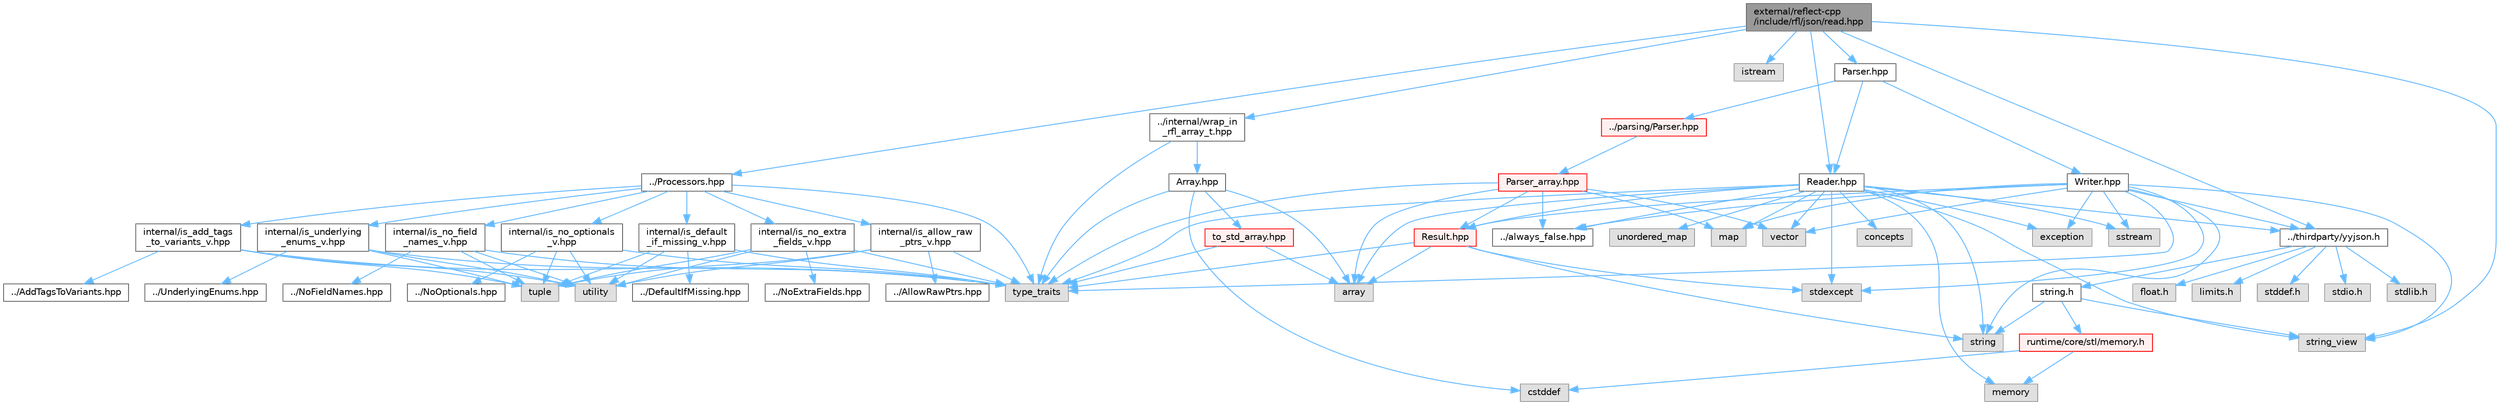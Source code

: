 digraph "external/reflect-cpp/include/rfl/json/read.hpp"
{
 // LATEX_PDF_SIZE
  bgcolor="transparent";
  edge [fontname=Helvetica,fontsize=10,labelfontname=Helvetica,labelfontsize=10];
  node [fontname=Helvetica,fontsize=10,shape=box,height=0.2,width=0.4];
  Node1 [id="Node000001",label="external/reflect-cpp\l/include/rfl/json/read.hpp",height=0.2,width=0.4,color="gray40", fillcolor="grey60", style="filled", fontcolor="black",tooltip=" "];
  Node1 -> Node2 [id="edge1_Node000001_Node000002",color="steelblue1",style="solid",tooltip=" "];
  Node2 [id="Node000002",label="../thirdparty/yyjson.h",height=0.2,width=0.4,color="grey40", fillcolor="white", style="filled",URL="$yyjson_8h.html",tooltip=" "];
  Node2 -> Node3 [id="edge2_Node000002_Node000003",color="steelblue1",style="solid",tooltip=" "];
  Node3 [id="Node000003",label="float.h",height=0.2,width=0.4,color="grey60", fillcolor="#E0E0E0", style="filled",tooltip=" "];
  Node2 -> Node4 [id="edge3_Node000002_Node000004",color="steelblue1",style="solid",tooltip=" "];
  Node4 [id="Node000004",label="limits.h",height=0.2,width=0.4,color="grey60", fillcolor="#E0E0E0", style="filled",tooltip=" "];
  Node2 -> Node5 [id="edge4_Node000002_Node000005",color="steelblue1",style="solid",tooltip=" "];
  Node5 [id="Node000005",label="stddef.h",height=0.2,width=0.4,color="grey60", fillcolor="#E0E0E0", style="filled",tooltip=" "];
  Node2 -> Node6 [id="edge5_Node000002_Node000006",color="steelblue1",style="solid",tooltip=" "];
  Node6 [id="Node000006",label="stdio.h",height=0.2,width=0.4,color="grey60", fillcolor="#E0E0E0", style="filled",tooltip=" "];
  Node2 -> Node7 [id="edge6_Node000002_Node000007",color="steelblue1",style="solid",tooltip=" "];
  Node7 [id="Node000007",label="stdlib.h",height=0.2,width=0.4,color="grey60", fillcolor="#E0E0E0", style="filled",tooltip=" "];
  Node2 -> Node8 [id="edge7_Node000002_Node000008",color="steelblue1",style="solid",tooltip=" "];
  Node8 [id="Node000008",label="string.h",height=0.2,width=0.4,color="grey40", fillcolor="white", style="filled",URL="$string_8h.html",tooltip=" "];
  Node8 -> Node9 [id="edge8_Node000008_Node000009",color="steelblue1",style="solid",tooltip=" "];
  Node9 [id="Node000009",label="string",height=0.2,width=0.4,color="grey60", fillcolor="#E0E0E0", style="filled",tooltip=" "];
  Node8 -> Node10 [id="edge9_Node000008_Node000010",color="steelblue1",style="solid",tooltip=" "];
  Node10 [id="Node000010",label="string_view",height=0.2,width=0.4,color="grey60", fillcolor="#E0E0E0", style="filled",tooltip=" "];
  Node8 -> Node11 [id="edge10_Node000008_Node000011",color="steelblue1",style="solid",tooltip=" "];
  Node11 [id="Node000011",label="runtime/core/stl/memory.h",height=0.2,width=0.4,color="red", fillcolor="#FFF0F0", style="filled",URL="$runtime_2core_2stl_2memory_8h.html",tooltip=" "];
  Node11 -> Node12 [id="edge11_Node000011_Node000012",color="steelblue1",style="solid",tooltip=" "];
  Node12 [id="Node000012",label="cstddef",height=0.2,width=0.4,color="grey60", fillcolor="#E0E0E0", style="filled",tooltip=" "];
  Node11 -> Node15 [id="edge12_Node000011_Node000015",color="steelblue1",style="solid",tooltip=" "];
  Node15 [id="Node000015",label="memory",height=0.2,width=0.4,color="grey60", fillcolor="#E0E0E0", style="filled",tooltip=" "];
  Node1 -> Node153 [id="edge13_Node000001_Node000153",color="steelblue1",style="solid",tooltip=" "];
  Node153 [id="Node000153",label="istream",height=0.2,width=0.4,color="grey60", fillcolor="#E0E0E0", style="filled",tooltip=" "];
  Node1 -> Node10 [id="edge14_Node000001_Node000010",color="steelblue1",style="solid",tooltip=" "];
  Node1 -> Node154 [id="edge15_Node000001_Node000154",color="steelblue1",style="solid",tooltip=" "];
  Node154 [id="Node000154",label="../Processors.hpp",height=0.2,width=0.4,color="grey40", fillcolor="white", style="filled",URL="$_processors_8hpp.html",tooltip=" "];
  Node154 -> Node64 [id="edge16_Node000154_Node000064",color="steelblue1",style="solid",tooltip=" "];
  Node64 [id="Node000064",label="type_traits",height=0.2,width=0.4,color="grey60", fillcolor="#E0E0E0", style="filled",tooltip=" "];
  Node154 -> Node155 [id="edge17_Node000154_Node000155",color="steelblue1",style="solid",tooltip=" "];
  Node155 [id="Node000155",label="internal/is_add_tags\l_to_variants_v.hpp",height=0.2,width=0.4,color="grey40", fillcolor="white", style="filled",URL="$is__add__tags__to__variants__v_8hpp.html",tooltip=" "];
  Node155 -> Node156 [id="edge18_Node000155_Node000156",color="steelblue1",style="solid",tooltip=" "];
  Node156 [id="Node000156",label="tuple",height=0.2,width=0.4,color="grey60", fillcolor="#E0E0E0", style="filled",tooltip=" "];
  Node155 -> Node64 [id="edge19_Node000155_Node000064",color="steelblue1",style="solid",tooltip=" "];
  Node155 -> Node60 [id="edge20_Node000155_Node000060",color="steelblue1",style="solid",tooltip=" "];
  Node60 [id="Node000060",label="utility",height=0.2,width=0.4,color="grey60", fillcolor="#E0E0E0", style="filled",tooltip=" "];
  Node155 -> Node157 [id="edge21_Node000155_Node000157",color="steelblue1",style="solid",tooltip=" "];
  Node157 [id="Node000157",label="../AddTagsToVariants.hpp",height=0.2,width=0.4,color="grey40", fillcolor="white", style="filled",URL="$_add_tags_to_variants_8hpp.html",tooltip=" "];
  Node154 -> Node158 [id="edge22_Node000154_Node000158",color="steelblue1",style="solid",tooltip=" "];
  Node158 [id="Node000158",label="internal/is_allow_raw\l_ptrs_v.hpp",height=0.2,width=0.4,color="grey40", fillcolor="white", style="filled",URL="$is__allow__raw__ptrs__v_8hpp.html",tooltip=" "];
  Node158 -> Node156 [id="edge23_Node000158_Node000156",color="steelblue1",style="solid",tooltip=" "];
  Node158 -> Node64 [id="edge24_Node000158_Node000064",color="steelblue1",style="solid",tooltip=" "];
  Node158 -> Node60 [id="edge25_Node000158_Node000060",color="steelblue1",style="solid",tooltip=" "];
  Node158 -> Node159 [id="edge26_Node000158_Node000159",color="steelblue1",style="solid",tooltip=" "];
  Node159 [id="Node000159",label="../AllowRawPtrs.hpp",height=0.2,width=0.4,color="grey40", fillcolor="white", style="filled",URL="$_allow_raw_ptrs_8hpp.html",tooltip=" "];
  Node154 -> Node160 [id="edge27_Node000154_Node000160",color="steelblue1",style="solid",tooltip=" "];
  Node160 [id="Node000160",label="internal/is_default\l_if_missing_v.hpp",height=0.2,width=0.4,color="grey40", fillcolor="white", style="filled",URL="$is__default__if__missing__v_8hpp.html",tooltip=" "];
  Node160 -> Node156 [id="edge28_Node000160_Node000156",color="steelblue1",style="solid",tooltip=" "];
  Node160 -> Node64 [id="edge29_Node000160_Node000064",color="steelblue1",style="solid",tooltip=" "];
  Node160 -> Node60 [id="edge30_Node000160_Node000060",color="steelblue1",style="solid",tooltip=" "];
  Node160 -> Node161 [id="edge31_Node000160_Node000161",color="steelblue1",style="solid",tooltip=" "];
  Node161 [id="Node000161",label="../DefaultIfMissing.hpp",height=0.2,width=0.4,color="grey40", fillcolor="white", style="filled",URL="$_default_if_missing_8hpp.html",tooltip=" "];
  Node154 -> Node162 [id="edge32_Node000154_Node000162",color="steelblue1",style="solid",tooltip=" "];
  Node162 [id="Node000162",label="internal/is_no_extra\l_fields_v.hpp",height=0.2,width=0.4,color="grey40", fillcolor="white", style="filled",URL="$is__no__extra__fields__v_8hpp.html",tooltip=" "];
  Node162 -> Node156 [id="edge33_Node000162_Node000156",color="steelblue1",style="solid",tooltip=" "];
  Node162 -> Node64 [id="edge34_Node000162_Node000064",color="steelblue1",style="solid",tooltip=" "];
  Node162 -> Node60 [id="edge35_Node000162_Node000060",color="steelblue1",style="solid",tooltip=" "];
  Node162 -> Node163 [id="edge36_Node000162_Node000163",color="steelblue1",style="solid",tooltip=" "];
  Node163 [id="Node000163",label="../NoExtraFields.hpp",height=0.2,width=0.4,color="grey40", fillcolor="white", style="filled",URL="$_no_extra_fields_8hpp.html",tooltip=" "];
  Node154 -> Node164 [id="edge37_Node000154_Node000164",color="steelblue1",style="solid",tooltip=" "];
  Node164 [id="Node000164",label="internal/is_no_field\l_names_v.hpp",height=0.2,width=0.4,color="grey40", fillcolor="white", style="filled",URL="$is__no__field__names__v_8hpp.html",tooltip=" "];
  Node164 -> Node156 [id="edge38_Node000164_Node000156",color="steelblue1",style="solid",tooltip=" "];
  Node164 -> Node64 [id="edge39_Node000164_Node000064",color="steelblue1",style="solid",tooltip=" "];
  Node164 -> Node60 [id="edge40_Node000164_Node000060",color="steelblue1",style="solid",tooltip=" "];
  Node164 -> Node165 [id="edge41_Node000164_Node000165",color="steelblue1",style="solid",tooltip=" "];
  Node165 [id="Node000165",label="../NoFieldNames.hpp",height=0.2,width=0.4,color="grey40", fillcolor="white", style="filled",URL="$_no_field_names_8hpp.html",tooltip=" "];
  Node154 -> Node166 [id="edge42_Node000154_Node000166",color="steelblue1",style="solid",tooltip=" "];
  Node166 [id="Node000166",label="internal/is_no_optionals\l_v.hpp",height=0.2,width=0.4,color="grey40", fillcolor="white", style="filled",URL="$is__no__optionals__v_8hpp.html",tooltip=" "];
  Node166 -> Node156 [id="edge43_Node000166_Node000156",color="steelblue1",style="solid",tooltip=" "];
  Node166 -> Node64 [id="edge44_Node000166_Node000064",color="steelblue1",style="solid",tooltip=" "];
  Node166 -> Node60 [id="edge45_Node000166_Node000060",color="steelblue1",style="solid",tooltip=" "];
  Node166 -> Node167 [id="edge46_Node000166_Node000167",color="steelblue1",style="solid",tooltip=" "];
  Node167 [id="Node000167",label="../NoOptionals.hpp",height=0.2,width=0.4,color="grey40", fillcolor="white", style="filled",URL="$_no_optionals_8hpp.html",tooltip=" "];
  Node154 -> Node168 [id="edge47_Node000154_Node000168",color="steelblue1",style="solid",tooltip=" "];
  Node168 [id="Node000168",label="internal/is_underlying\l_enums_v.hpp",height=0.2,width=0.4,color="grey40", fillcolor="white", style="filled",URL="$is__underlying__enums__v_8hpp.html",tooltip=" "];
  Node168 -> Node156 [id="edge48_Node000168_Node000156",color="steelblue1",style="solid",tooltip=" "];
  Node168 -> Node64 [id="edge49_Node000168_Node000064",color="steelblue1",style="solid",tooltip=" "];
  Node168 -> Node60 [id="edge50_Node000168_Node000060",color="steelblue1",style="solid",tooltip=" "];
  Node168 -> Node169 [id="edge51_Node000168_Node000169",color="steelblue1",style="solid",tooltip=" "];
  Node169 [id="Node000169",label="../UnderlyingEnums.hpp",height=0.2,width=0.4,color="grey40", fillcolor="white", style="filled",URL="$_underlying_enums_8hpp.html",tooltip=" "];
  Node1 -> Node170 [id="edge52_Node000001_Node000170",color="steelblue1",style="solid",tooltip=" "];
  Node170 [id="Node000170",label="../internal/wrap_in\l_rfl_array_t.hpp",height=0.2,width=0.4,color="grey40", fillcolor="white", style="filled",URL="$wrap__in__rfl__array__t_8hpp.html",tooltip=" "];
  Node170 -> Node64 [id="edge53_Node000170_Node000064",color="steelblue1",style="solid",tooltip=" "];
  Node170 -> Node171 [id="edge54_Node000170_Node000171",color="steelblue1",style="solid",tooltip=" "];
  Node171 [id="Node000171",label="Array.hpp",height=0.2,width=0.4,color="grey40", fillcolor="white", style="filled",URL="$_array_8hpp.html",tooltip=" "];
  Node171 -> Node150 [id="edge55_Node000171_Node000150",color="steelblue1",style="solid",tooltip=" "];
  Node150 [id="Node000150",label="array",height=0.2,width=0.4,color="grey60", fillcolor="#E0E0E0", style="filled",tooltip=" "];
  Node171 -> Node12 [id="edge56_Node000171_Node000012",color="steelblue1",style="solid",tooltip=" "];
  Node171 -> Node64 [id="edge57_Node000171_Node000064",color="steelblue1",style="solid",tooltip=" "];
  Node171 -> Node172 [id="edge58_Node000171_Node000172",color="steelblue1",style="solid",tooltip=" "];
  Node172 [id="Node000172",label="to_std_array.hpp",height=0.2,width=0.4,color="red", fillcolor="#FFF0F0", style="filled",URL="$to__std__array_8hpp.html",tooltip=" "];
  Node172 -> Node150 [id="edge59_Node000172_Node000150",color="steelblue1",style="solid",tooltip=" "];
  Node172 -> Node64 [id="edge60_Node000172_Node000064",color="steelblue1",style="solid",tooltip=" "];
  Node1 -> Node173 [id="edge61_Node000001_Node000173",color="steelblue1",style="solid",tooltip=" "];
  Node173 [id="Node000173",label="Parser.hpp",height=0.2,width=0.4,color="grey40", fillcolor="white", style="filled",URL="$json_2_parser_8hpp.html",tooltip=" "];
  Node173 -> Node174 [id="edge62_Node000173_Node000174",color="steelblue1",style="solid",tooltip=" "];
  Node174 [id="Node000174",label="../parsing/Parser.hpp",height=0.2,width=0.4,color="red", fillcolor="#FFF0F0", style="filled",URL="$parsing_2_parser_8hpp.html",tooltip=" "];
  Node174 -> Node175 [id="edge63_Node000174_Node000175",color="steelblue1",style="solid",tooltip=" "];
  Node175 [id="Node000175",label="Parser_array.hpp",height=0.2,width=0.4,color="red", fillcolor="#FFF0F0", style="filled",URL="$_parser__array_8hpp.html",tooltip=" "];
  Node175 -> Node150 [id="edge64_Node000175_Node000150",color="steelblue1",style="solid",tooltip=" "];
  Node175 -> Node177 [id="edge65_Node000175_Node000177",color="steelblue1",style="solid",tooltip=" "];
  Node177 [id="Node000177",label="map",height=0.2,width=0.4,color="grey60", fillcolor="#E0E0E0", style="filled",tooltip=" "];
  Node175 -> Node64 [id="edge66_Node000175_Node000064",color="steelblue1",style="solid",tooltip=" "];
  Node175 -> Node178 [id="edge67_Node000175_Node000178",color="steelblue1",style="solid",tooltip=" "];
  Node178 [id="Node000178",label="vector",height=0.2,width=0.4,color="grey60", fillcolor="#E0E0E0", style="filled",tooltip=" "];
  Node175 -> Node181 [id="edge68_Node000175_Node000181",color="steelblue1",style="solid",tooltip=" "];
  Node181 [id="Node000181",label="Result.hpp",height=0.2,width=0.4,color="red", fillcolor="#FFF0F0", style="filled",URL="$_result_8hpp.html",tooltip=" "];
  Node181 -> Node150 [id="edge69_Node000181_Node000150",color="steelblue1",style="solid",tooltip=" "];
  Node181 -> Node180 [id="edge70_Node000181_Node000180",color="steelblue1",style="solid",tooltip=" "];
  Node180 [id="Node000180",label="stdexcept",height=0.2,width=0.4,color="grey60", fillcolor="#E0E0E0", style="filled",tooltip=" "];
  Node181 -> Node9 [id="edge71_Node000181_Node000009",color="steelblue1",style="solid",tooltip=" "];
  Node181 -> Node64 [id="edge72_Node000181_Node000064",color="steelblue1",style="solid",tooltip=" "];
  Node175 -> Node186 [id="edge73_Node000175_Node000186",color="steelblue1",style="solid",tooltip=" "];
  Node186 [id="Node000186",label="../always_false.hpp",height=0.2,width=0.4,color="grey40", fillcolor="white", style="filled",URL="$always__false_8hpp.html",tooltip=" "];
  Node173 -> Node386 [id="edge74_Node000173_Node000386",color="steelblue1",style="solid",tooltip=" "];
  Node386 [id="Node000386",label="Reader.hpp",height=0.2,width=0.4,color="grey40", fillcolor="white", style="filled",URL="$json_2_reader_8hpp.html",tooltip=" "];
  Node386 -> Node2 [id="edge75_Node000386_Node000002",color="steelblue1",style="solid",tooltip=" "];
  Node386 -> Node150 [id="edge76_Node000386_Node000150",color="steelblue1",style="solid",tooltip=" "];
  Node386 -> Node193 [id="edge77_Node000386_Node000193",color="steelblue1",style="solid",tooltip=" "];
  Node193 [id="Node000193",label="concepts",height=0.2,width=0.4,color="grey60", fillcolor="#E0E0E0", style="filled",tooltip=" "];
  Node386 -> Node387 [id="edge78_Node000386_Node000387",color="steelblue1",style="solid",tooltip=" "];
  Node387 [id="Node000387",label="exception",height=0.2,width=0.4,color="grey60", fillcolor="#E0E0E0", style="filled",tooltip=" "];
  Node386 -> Node177 [id="edge79_Node000386_Node000177",color="steelblue1",style="solid",tooltip=" "];
  Node386 -> Node15 [id="edge80_Node000386_Node000015",color="steelblue1",style="solid",tooltip=" "];
  Node386 -> Node318 [id="edge81_Node000386_Node000318",color="steelblue1",style="solid",tooltip=" "];
  Node318 [id="Node000318",label="sstream",height=0.2,width=0.4,color="grey60", fillcolor="#E0E0E0", style="filled",tooltip=" "];
  Node386 -> Node180 [id="edge82_Node000386_Node000180",color="steelblue1",style="solid",tooltip=" "];
  Node386 -> Node9 [id="edge83_Node000386_Node000009",color="steelblue1",style="solid",tooltip=" "];
  Node386 -> Node10 [id="edge84_Node000386_Node000010",color="steelblue1",style="solid",tooltip=" "];
  Node386 -> Node64 [id="edge85_Node000386_Node000064",color="steelblue1",style="solid",tooltip=" "];
  Node386 -> Node314 [id="edge86_Node000386_Node000314",color="steelblue1",style="solid",tooltip=" "];
  Node314 [id="Node000314",label="unordered_map",height=0.2,width=0.4,color="grey60", fillcolor="#E0E0E0", style="filled",tooltip=" "];
  Node386 -> Node178 [id="edge87_Node000386_Node000178",color="steelblue1",style="solid",tooltip=" "];
  Node386 -> Node181 [id="edge88_Node000386_Node000181",color="steelblue1",style="solid",tooltip=" "];
  Node386 -> Node186 [id="edge89_Node000386_Node000186",color="steelblue1",style="solid",tooltip=" "];
  Node173 -> Node388 [id="edge90_Node000173_Node000388",color="steelblue1",style="solid",tooltip=" "];
  Node388 [id="Node000388",label="Writer.hpp",height=0.2,width=0.4,color="grey40", fillcolor="white", style="filled",URL="$json_2_writer_8hpp.html",tooltip=" "];
  Node388 -> Node2 [id="edge91_Node000388_Node000002",color="steelblue1",style="solid",tooltip=" "];
  Node388 -> Node387 [id="edge92_Node000388_Node000387",color="steelblue1",style="solid",tooltip=" "];
  Node388 -> Node177 [id="edge93_Node000388_Node000177",color="steelblue1",style="solid",tooltip=" "];
  Node388 -> Node318 [id="edge94_Node000388_Node000318",color="steelblue1",style="solid",tooltip=" "];
  Node388 -> Node180 [id="edge95_Node000388_Node000180",color="steelblue1",style="solid",tooltip=" "];
  Node388 -> Node9 [id="edge96_Node000388_Node000009",color="steelblue1",style="solid",tooltip=" "];
  Node388 -> Node10 [id="edge97_Node000388_Node000010",color="steelblue1",style="solid",tooltip=" "];
  Node388 -> Node64 [id="edge98_Node000388_Node000064",color="steelblue1",style="solid",tooltip=" "];
  Node388 -> Node178 [id="edge99_Node000388_Node000178",color="steelblue1",style="solid",tooltip=" "];
  Node388 -> Node181 [id="edge100_Node000388_Node000181",color="steelblue1",style="solid",tooltip=" "];
  Node388 -> Node186 [id="edge101_Node000388_Node000186",color="steelblue1",style="solid",tooltip=" "];
  Node1 -> Node386 [id="edge102_Node000001_Node000386",color="steelblue1",style="solid",tooltip=" "];
}
